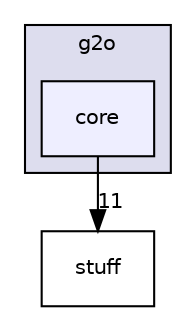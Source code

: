 digraph "D:/github/VSLAM/ORBSLAM2/ORB-SLAM2-master/Thirdparty/g2o/g2o/core" {
  compound=true
  node [ fontsize="10", fontname="Helvetica"];
  edge [ labelfontsize="10", labelfontname="Helvetica"];
  subgraph clusterdir_62a53d30c17c36057e41412a1a4f77b8 {
    graph [ bgcolor="#ddddee", pencolor="black", label="g2o" fontname="Helvetica", fontsize="10", URL="dir_62a53d30c17c36057e41412a1a4f77b8.html"]
  dir_b7aaf3f9367a0f07449e9b09401b4637 [shape=box, label="core", style="filled", fillcolor="#eeeeff", pencolor="black", URL="dir_b7aaf3f9367a0f07449e9b09401b4637.html"];
  }
  dir_8060ee540022a2c52e71c5c2c8062ae1 [shape=box label="stuff" URL="dir_8060ee540022a2c52e71c5c2c8062ae1.html"];
  dir_b7aaf3f9367a0f07449e9b09401b4637->dir_8060ee540022a2c52e71c5c2c8062ae1 [headlabel="11", labeldistance=1.5 headhref="dir_000008_000010.html"];
}
